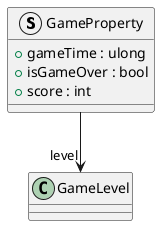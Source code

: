@startuml
struct GameProperty {
    + gameTime : ulong
    + isGameOver : bool
    + score : int
}
GameProperty --> "level" GameLevel
@enduml
